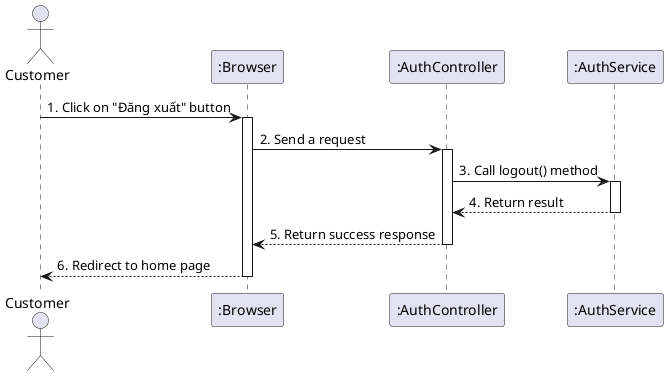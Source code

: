 @startuml

actor Customer as user

participant ":Browser" as a
participant ":AuthController" as b
participant ":AuthService" as c

user -> a++: 1. Click on "Đăng xuất" button
a -> b++: 2. Send a request
b -> c++: 3. Call logout() method
c --> b--: 4. Return result
b --> a--: 5. Return success response
a --> user--: 6. Redirect to home page
@enduml